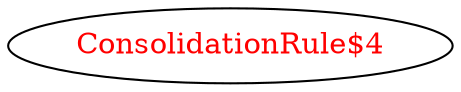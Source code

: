 digraph dependencyGraph {
 concentrate=true;
 ranksep="2.0";
 rankdir="LR"; 
 splines="ortho";
"ConsolidationRule$4" [fontcolor="red"];
}